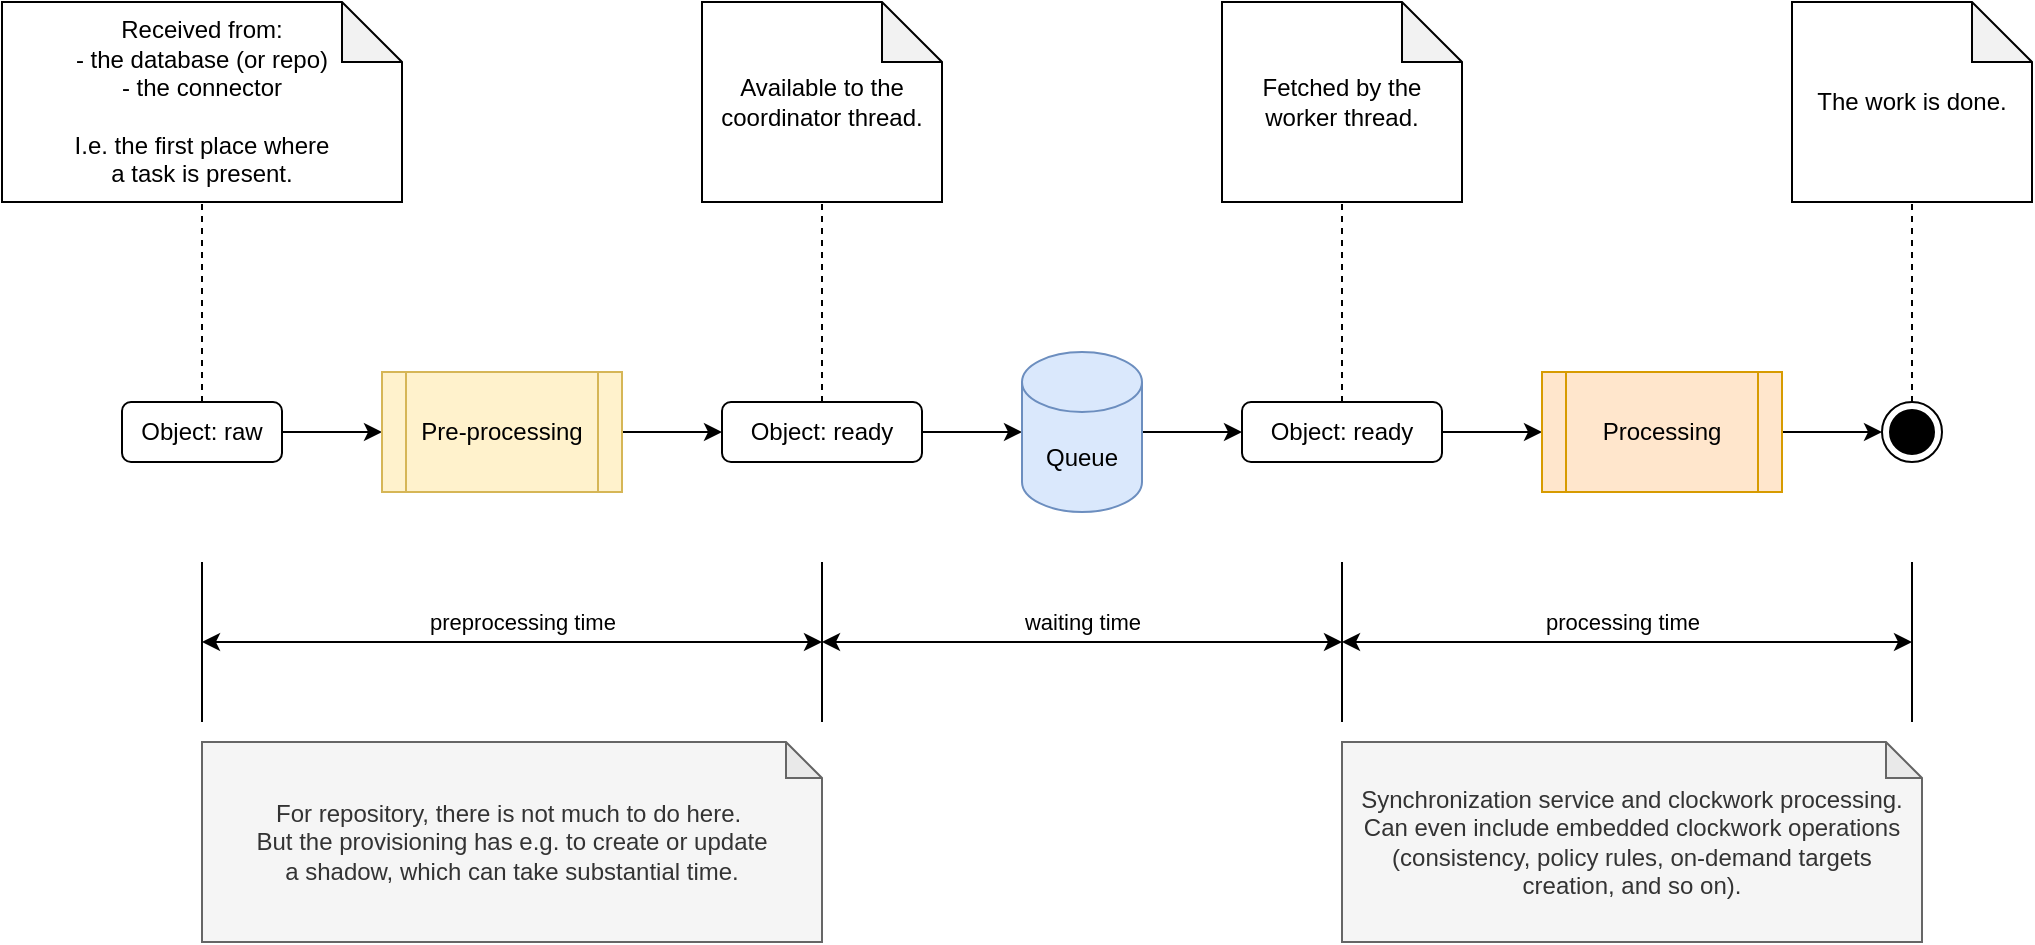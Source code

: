 <mxfile version="13.9.9" type="device"><diagram id="9M-smW3JN2koTIyMJdpr" name="Page-1"><mxGraphModel dx="1913" dy="966" grid="1" gridSize="10" guides="1" tooltips="1" connect="1" arrows="1" fold="1" page="1" pageScale="1" pageWidth="827" pageHeight="1169" math="0" shadow="0"><root><mxCell id="0"/><mxCell id="1" parent="0"/><mxCell id="CUajgFU3YAILKkw4XYR2-3" style="edgeStyle=orthogonalEdgeStyle;rounded=0;orthogonalLoop=1;jettySize=auto;html=1;exitX=1;exitY=0.5;exitDx=0;exitDy=0;entryX=0;entryY=0.5;entryDx=0;entryDy=0;" parent="1" source="CUajgFU3YAILKkw4XYR2-1" target="CUajgFU3YAILKkw4XYR2-2" edge="1"><mxGeometry relative="1" as="geometry"/></mxCell><mxCell id="CUajgFU3YAILKkw4XYR2-26" style="edgeStyle=orthogonalEdgeStyle;rounded=0;orthogonalLoop=1;jettySize=auto;html=1;exitX=0.5;exitY=0;exitDx=0;exitDy=0;endArrow=none;endFill=0;dashed=1;" parent="1" source="CUajgFU3YAILKkw4XYR2-1" target="CUajgFU3YAILKkw4XYR2-25" edge="1"><mxGeometry relative="1" as="geometry"/></mxCell><mxCell id="CUajgFU3YAILKkw4XYR2-1" value="Object: raw" style="rounded=1;whiteSpace=wrap;html=1;" parent="1" vertex="1"><mxGeometry x="40" y="480" width="80" height="30" as="geometry"/></mxCell><mxCell id="CUajgFU3YAILKkw4XYR2-5" style="edgeStyle=orthogonalEdgeStyle;rounded=0;orthogonalLoop=1;jettySize=auto;html=1;exitX=1;exitY=0.5;exitDx=0;exitDy=0;entryX=0;entryY=0.5;entryDx=0;entryDy=0;" parent="1" source="CUajgFU3YAILKkw4XYR2-2" target="CUajgFU3YAILKkw4XYR2-4" edge="1"><mxGeometry relative="1" as="geometry"/></mxCell><mxCell id="CUajgFU3YAILKkw4XYR2-2" value="Pre-processing" style="shape=process;whiteSpace=wrap;html=1;backgroundOutline=1;fillColor=#fff2cc;strokeColor=#d6b656;" parent="1" vertex="1"><mxGeometry x="170" y="465" width="120" height="60" as="geometry"/></mxCell><mxCell id="CUajgFU3YAILKkw4XYR2-8" style="edgeStyle=orthogonalEdgeStyle;rounded=0;orthogonalLoop=1;jettySize=auto;html=1;exitX=1;exitY=0.5;exitDx=0;exitDy=0;entryX=0;entryY=0.5;entryDx=0;entryDy=0;entryPerimeter=0;" parent="1" source="CUajgFU3YAILKkw4XYR2-4" target="CUajgFU3YAILKkw4XYR2-6" edge="1"><mxGeometry relative="1" as="geometry"/></mxCell><mxCell id="CUajgFU3YAILKkw4XYR2-28" style="edgeStyle=orthogonalEdgeStyle;rounded=0;orthogonalLoop=1;jettySize=auto;html=1;exitX=0.5;exitY=0;exitDx=0;exitDy=0;entryX=0.5;entryY=1;entryDx=0;entryDy=0;entryPerimeter=0;dashed=1;endArrow=none;endFill=0;" parent="1" source="CUajgFU3YAILKkw4XYR2-4" target="CUajgFU3YAILKkw4XYR2-27" edge="1"><mxGeometry relative="1" as="geometry"/></mxCell><mxCell id="CUajgFU3YAILKkw4XYR2-4" value="Object: ready" style="rounded=1;whiteSpace=wrap;html=1;" parent="1" vertex="1"><mxGeometry x="340" y="480" width="100" height="30" as="geometry"/></mxCell><mxCell id="CUajgFU3YAILKkw4XYR2-10" style="edgeStyle=orthogonalEdgeStyle;rounded=0;orthogonalLoop=1;jettySize=auto;html=1;exitX=1;exitY=0.5;exitDx=0;exitDy=0;exitPerimeter=0;entryX=0;entryY=0.5;entryDx=0;entryDy=0;" parent="1" source="CUajgFU3YAILKkw4XYR2-6" target="CUajgFU3YAILKkw4XYR2-9" edge="1"><mxGeometry relative="1" as="geometry"/></mxCell><mxCell id="CUajgFU3YAILKkw4XYR2-6" value="Queue" style="shape=cylinder3;whiteSpace=wrap;html=1;boundedLbl=1;backgroundOutline=1;size=15;fillColor=#dae8fc;strokeColor=#6c8ebf;" parent="1" vertex="1"><mxGeometry x="490" y="455" width="60" height="80" as="geometry"/></mxCell><mxCell id="CUajgFU3YAILKkw4XYR2-12" style="edgeStyle=orthogonalEdgeStyle;rounded=0;orthogonalLoop=1;jettySize=auto;html=1;exitX=1;exitY=0.5;exitDx=0;exitDy=0;entryX=0;entryY=0.5;entryDx=0;entryDy=0;" parent="1" source="CUajgFU3YAILKkw4XYR2-9" target="CUajgFU3YAILKkw4XYR2-11" edge="1"><mxGeometry relative="1" as="geometry"/></mxCell><mxCell id="CUajgFU3YAILKkw4XYR2-30" style="edgeStyle=orthogonalEdgeStyle;rounded=0;orthogonalLoop=1;jettySize=auto;html=1;exitX=0.5;exitY=0;exitDx=0;exitDy=0;entryX=0.5;entryY=1;entryDx=0;entryDy=0;entryPerimeter=0;dashed=1;endArrow=none;endFill=0;" parent="1" source="CUajgFU3YAILKkw4XYR2-9" target="CUajgFU3YAILKkw4XYR2-29" edge="1"><mxGeometry relative="1" as="geometry"/></mxCell><mxCell id="CUajgFU3YAILKkw4XYR2-9" value="Object: ready" style="rounded=1;whiteSpace=wrap;html=1;" parent="1" vertex="1"><mxGeometry x="600" y="480" width="100" height="30" as="geometry"/></mxCell><mxCell id="CUajgFU3YAILKkw4XYR2-14" style="edgeStyle=orthogonalEdgeStyle;rounded=0;orthogonalLoop=1;jettySize=auto;html=1;exitX=1;exitY=0.5;exitDx=0;exitDy=0;entryX=0;entryY=0.5;entryDx=0;entryDy=0;" parent="1" source="CUajgFU3YAILKkw4XYR2-11" target="CUajgFU3YAILKkw4XYR2-13" edge="1"><mxGeometry relative="1" as="geometry"/></mxCell><mxCell id="CUajgFU3YAILKkw4XYR2-11" value="Processing" style="shape=process;whiteSpace=wrap;html=1;backgroundOutline=1;fillColor=#ffe6cc;strokeColor=#d79b00;" parent="1" vertex="1"><mxGeometry x="750" y="465" width="120" height="60" as="geometry"/></mxCell><mxCell id="CUajgFU3YAILKkw4XYR2-32" style="edgeStyle=orthogonalEdgeStyle;rounded=0;orthogonalLoop=1;jettySize=auto;html=1;exitX=0.5;exitY=0;exitDx=0;exitDy=0;entryX=0.5;entryY=1;entryDx=0;entryDy=0;entryPerimeter=0;dashed=1;endArrow=none;endFill=0;" parent="1" source="CUajgFU3YAILKkw4XYR2-13" target="CUajgFU3YAILKkw4XYR2-31" edge="1"><mxGeometry relative="1" as="geometry"/></mxCell><mxCell id="CUajgFU3YAILKkw4XYR2-13" value="" style="ellipse;html=1;shape=endState;fillColor=#000000;strokeColor=#000000;" parent="1" vertex="1"><mxGeometry x="920" y="480" width="30" height="30" as="geometry"/></mxCell><mxCell id="CUajgFU3YAILKkw4XYR2-17" value="" style="endArrow=none;html=1;" parent="1" edge="1"><mxGeometry width="50" height="50" relative="1" as="geometry"><mxPoint x="80" y="640" as="sourcePoint"/><mxPoint x="80" y="560" as="targetPoint"/></mxGeometry></mxCell><mxCell id="CUajgFU3YAILKkw4XYR2-19" value="" style="endArrow=none;html=1;" parent="1" edge="1"><mxGeometry width="50" height="50" relative="1" as="geometry"><mxPoint x="390" y="640" as="sourcePoint"/><mxPoint x="390" y="560" as="targetPoint"/></mxGeometry></mxCell><mxCell id="CUajgFU3YAILKkw4XYR2-20" value="" style="endArrow=none;html=1;" parent="1" edge="1"><mxGeometry width="50" height="50" relative="1" as="geometry"><mxPoint x="650" y="640" as="sourcePoint"/><mxPoint x="650" y="560" as="targetPoint"/></mxGeometry></mxCell><mxCell id="CUajgFU3YAILKkw4XYR2-21" value="" style="endArrow=none;html=1;" parent="1" edge="1"><mxGeometry width="50" height="50" relative="1" as="geometry"><mxPoint x="935" y="640" as="sourcePoint"/><mxPoint x="935" y="560" as="targetPoint"/></mxGeometry></mxCell><mxCell id="CUajgFU3YAILKkw4XYR2-22" value="preprocessing time" style="endArrow=classic;startArrow=classic;html=1;" parent="1" edge="1"><mxGeometry x="0.032" y="10" width="50" height="50" relative="1" as="geometry"><mxPoint x="80" y="600" as="sourcePoint"/><mxPoint x="390" y="600" as="targetPoint"/><mxPoint as="offset"/></mxGeometry></mxCell><mxCell id="CUajgFU3YAILKkw4XYR2-23" value="waiting time" style="endArrow=classic;startArrow=classic;html=1;" parent="1" edge="1"><mxGeometry y="10" width="50" height="50" relative="1" as="geometry"><mxPoint x="390" y="600" as="sourcePoint"/><mxPoint x="650" y="600" as="targetPoint"/><mxPoint as="offset"/></mxGeometry></mxCell><mxCell id="CUajgFU3YAILKkw4XYR2-24" value="processing time" style="endArrow=classic;startArrow=classic;html=1;" parent="1" edge="1"><mxGeometry x="-0.018" y="10" width="50" height="50" relative="1" as="geometry"><mxPoint x="650" y="600" as="sourcePoint"/><mxPoint x="935" y="600" as="targetPoint"/><mxPoint as="offset"/></mxGeometry></mxCell><mxCell id="CUajgFU3YAILKkw4XYR2-25" value="Received from:&lt;br&gt;- the database (or repo)&lt;br&gt;- the connector&lt;br&gt;&lt;br&gt;I.e. the first place where&lt;br&gt;a task is present." style="shape=note;whiteSpace=wrap;html=1;backgroundOutline=1;darkOpacity=0.05;" parent="1" vertex="1"><mxGeometry x="-20" y="280" width="200" height="100" as="geometry"/></mxCell><mxCell id="CUajgFU3YAILKkw4XYR2-27" value="Available to the coordinator thread." style="shape=note;whiteSpace=wrap;html=1;backgroundOutline=1;darkOpacity=0.05;" parent="1" vertex="1"><mxGeometry x="330" y="280" width="120" height="100" as="geometry"/></mxCell><mxCell id="CUajgFU3YAILKkw4XYR2-29" value="Fetched by the worker thread." style="shape=note;whiteSpace=wrap;html=1;backgroundOutline=1;darkOpacity=0.05;" parent="1" vertex="1"><mxGeometry x="590" y="280" width="120" height="100" as="geometry"/></mxCell><mxCell id="CUajgFU3YAILKkw4XYR2-31" value="The work is done." style="shape=note;whiteSpace=wrap;html=1;backgroundOutline=1;darkOpacity=0.05;" parent="1" vertex="1"><mxGeometry x="875" y="280" width="120" height="100" as="geometry"/></mxCell><mxCell id="CUajgFU3YAILKkw4XYR2-34" value="For repository, there is not much to do here.&amp;nbsp;&lt;br&gt;But the provisioning has e.g. to create or update&lt;br&gt;a shadow, which can take substantial time." style="shape=note;whiteSpace=wrap;html=1;backgroundOutline=1;darkOpacity=0.05;fillColor=#f5f5f5;strokeColor=#666666;fontColor=#333333;size=18;" parent="1" vertex="1"><mxGeometry x="80" y="650" width="310" height="100" as="geometry"/></mxCell><mxCell id="C0Kdg7wGNq8LEaxcVahi-1" value="Synchronization service and clockwork processing.&lt;br&gt;Can even include embedded clockwork operations&lt;br&gt;(consistency, policy rules, on-demand targets creation, and so on)." style="shape=note;whiteSpace=wrap;html=1;backgroundOutline=1;darkOpacity=0.05;fillColor=#f5f5f5;strokeColor=#666666;fontColor=#333333;size=18;" vertex="1" parent="1"><mxGeometry x="650" y="650" width="290" height="100" as="geometry"/></mxCell></root></mxGraphModel></diagram></mxfile>